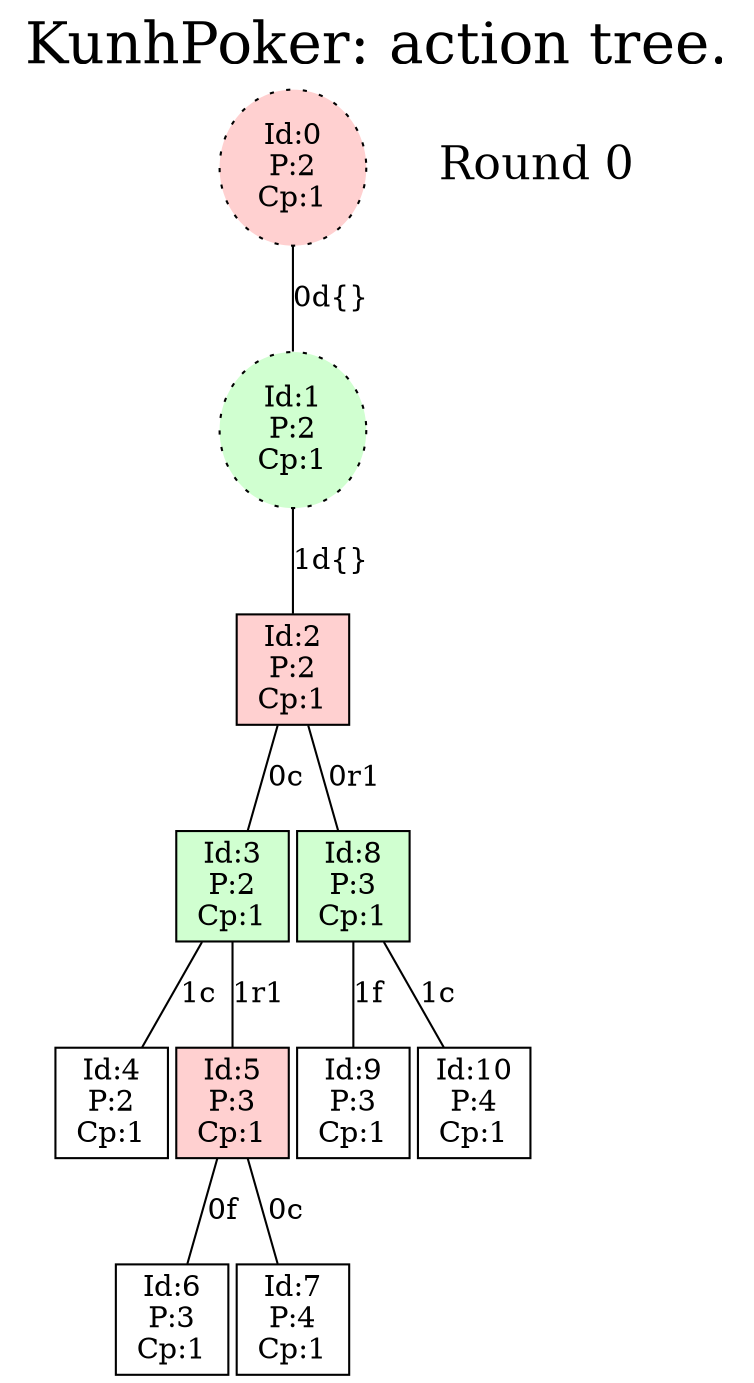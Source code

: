digraph G {
graph [labeljust="l" labelloc="t" fontsize="28" nodesep="0.05" label="KunhPoker: action tree." ];
node[];
edge[arrowhead="none" ];
"n4"[label="Id:4\nP:2\nCp:1" fillcolor="#FFFFFF" style="filled" shape="box" ];
"n3" -> "n4"[label="1c" ];
"n6"[label="Id:6\nP:3\nCp:1" fillcolor="#FFFFFF" style="filled" shape="box" ];
"n5" -> "n6"[label="0f" ];
"n7"[label="Id:7\nP:4\nCp:1" fillcolor="#FFFFFF" style="filled" shape="box" ];
"n5" -> "n7"[label="0c" ];
"n5"[label="Id:5\nP:3\nCp:1" fillcolor="#FFD0D0" style="filled" shape="box" ];
"n3" -> "n5"[label="1r1" ];
"n3"[label="Id:3\nP:2\nCp:1" fillcolor="#D0FFD0" style="filled" shape="box" ];
"n2" -> "n3"[label="0c" ];
"n9"[label="Id:9\nP:3\nCp:1" fillcolor="#FFFFFF" style="filled" shape="box" ];
"n8" -> "n9"[label="1f" ];
"n10"[label="Id:10\nP:4\nCp:1" fillcolor="#FFFFFF" style="filled" shape="box" ];
"n8" -> "n10"[label="1c" ];
"n8"[label="Id:8\nP:3\nCp:1" fillcolor="#D0FFD0" style="filled" shape="box" ];
"n2" -> "n8"[label="0r1" ];
"n2"[label="Id:2\nP:2\nCp:1" fillcolor="#FFD0D0" style="filled" shape="box" ];
"n1" -> "n2"[label="1d{}" ];
"n1"[label="Id:1\nP:2\nCp:1" fillcolor="#D0FFD0" style="filled, dotted" shape="ellipse" ];
"n0" -> "n1"[label="0d{}" ];
{rank=same; round0;
"n0"[label="Id:0\nP:2\nCp:1" fillcolor="#FFD0D0" style="filled, dotted" shape="ellipse" ];
}
{
"round0"[fontsize="22" style="bold" peripheries="0" label="Round 0" ];
}
}
